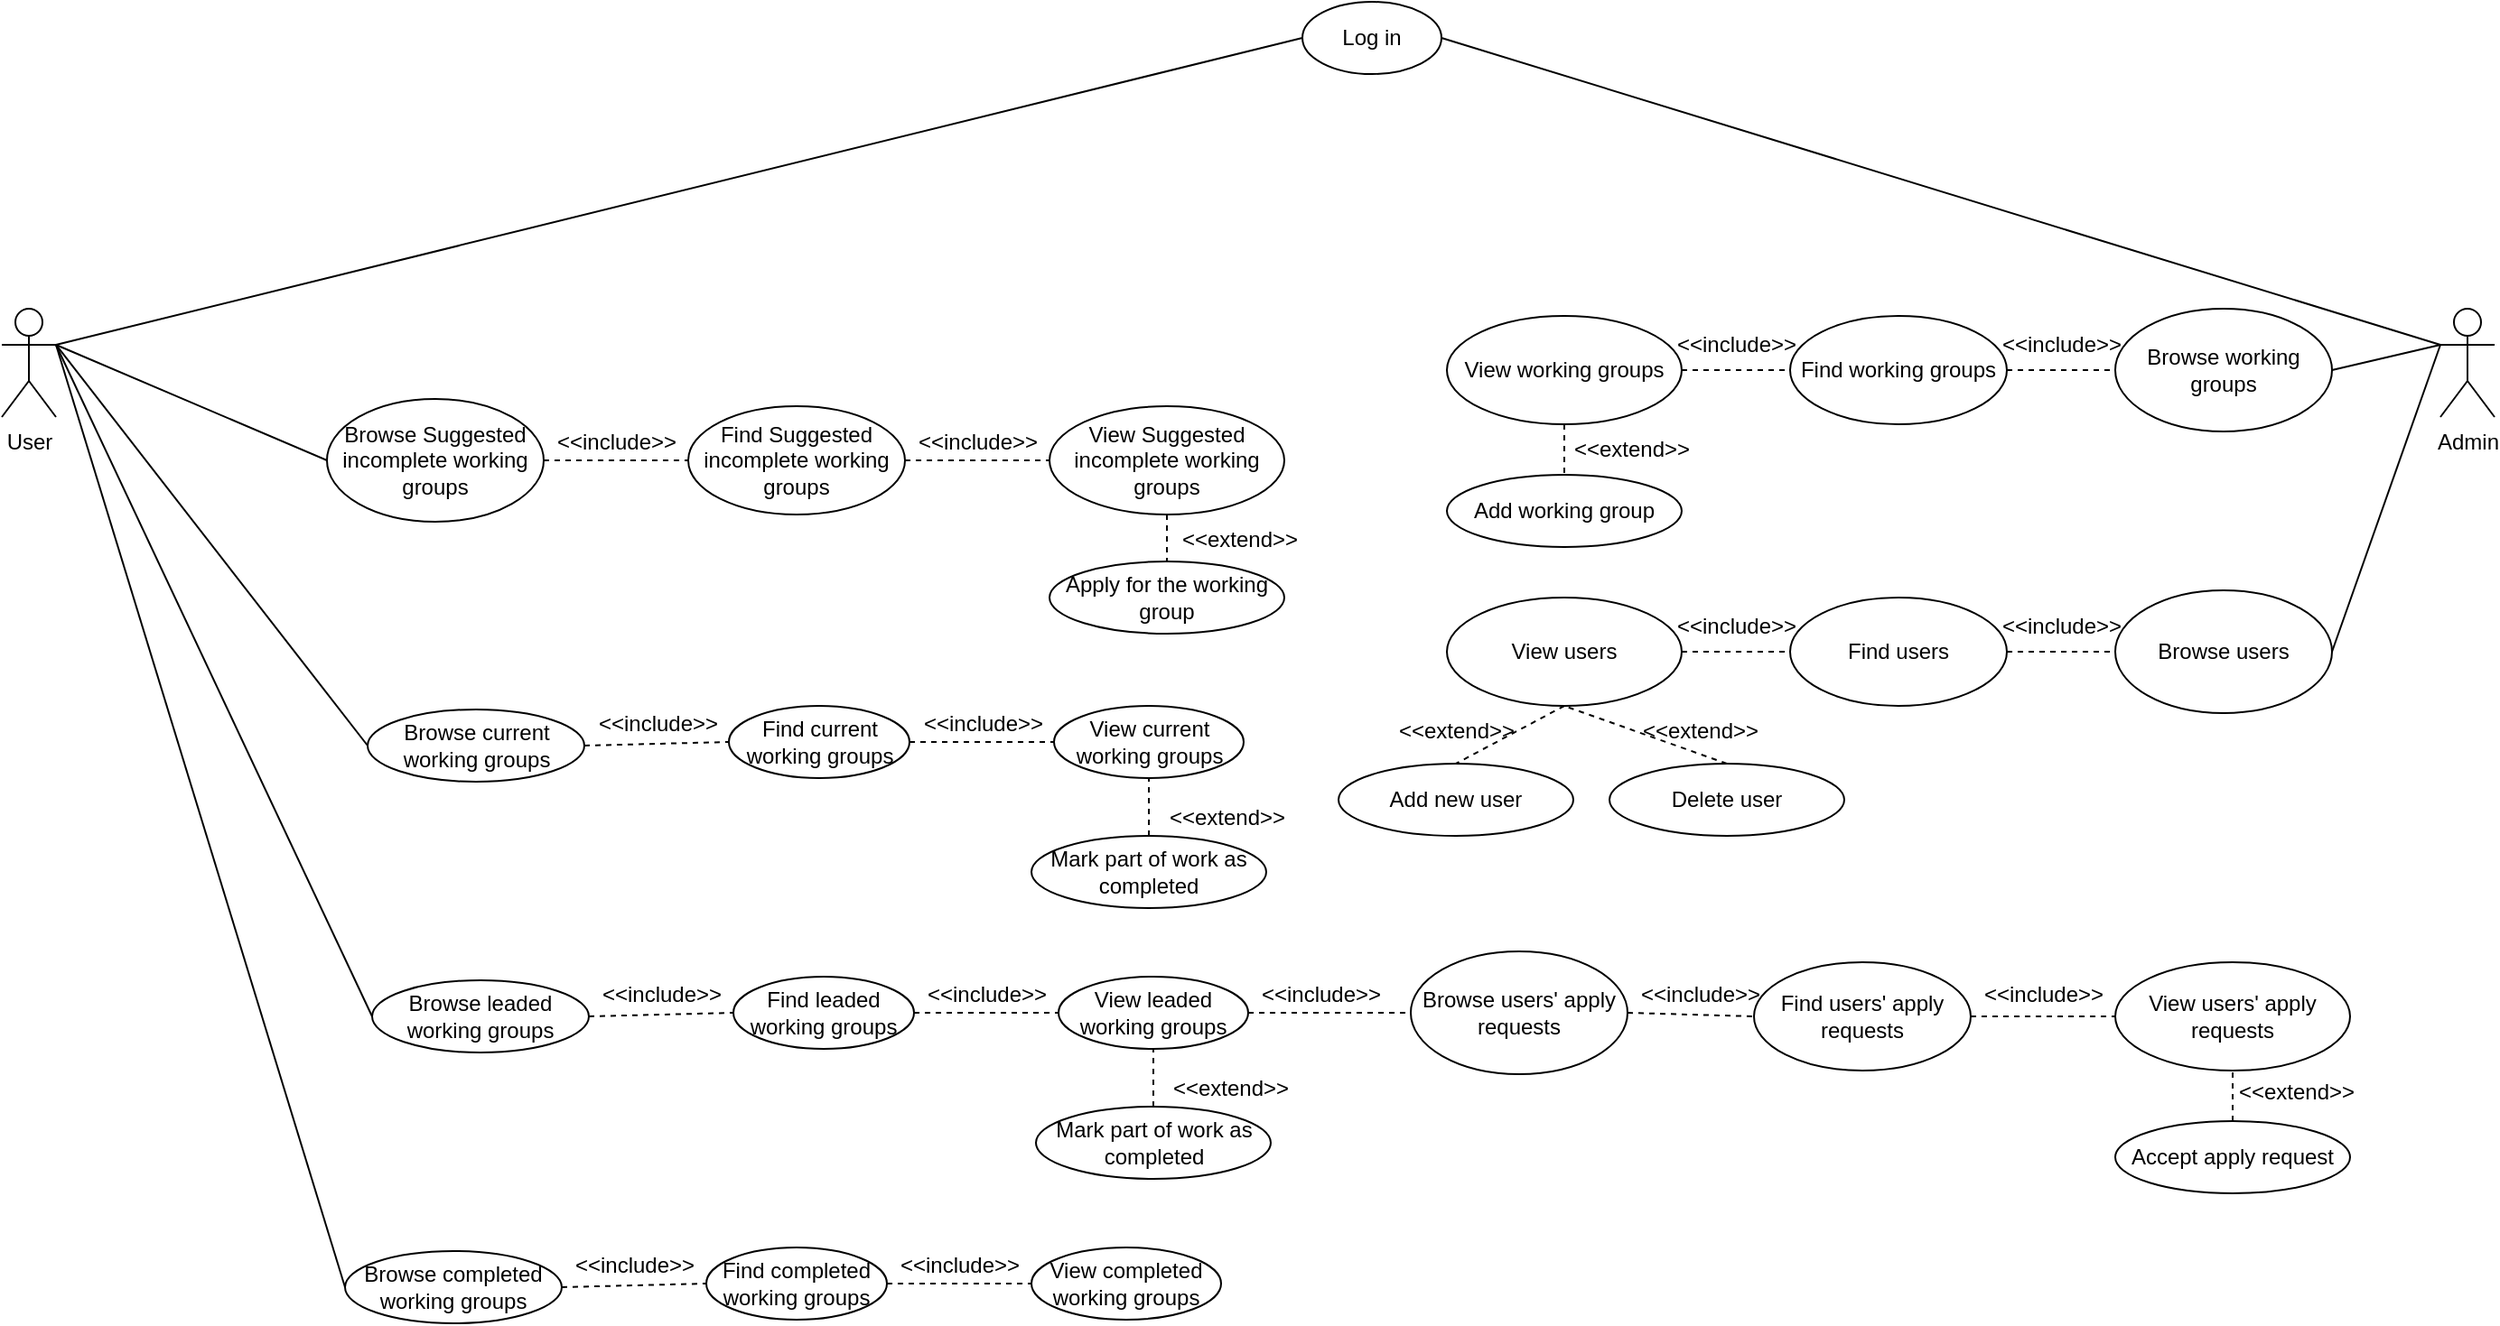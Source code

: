 <mxfile version="12.6.5" type="device"><diagram id="fXrSdNSQAyuaDCNaRV9J" name="Page-1"><mxGraphModel dx="1278" dy="995" grid="1" gridSize="10" guides="1" tooltips="1" connect="1" arrows="1" fold="1" page="1" pageScale="1" pageWidth="827" pageHeight="1169" math="0" shadow="0"><root><mxCell id="0"/><mxCell id="1" parent="0"/><mxCell id="1sFYG12kpl1qgY0qhoCv-8" style="rounded=0;orthogonalLoop=1;jettySize=auto;html=1;exitX=1;exitY=0.333;exitDx=0;exitDy=0;exitPerimeter=0;entryX=0;entryY=0.5;entryDx=0;entryDy=0;endArrow=none;endFill=0;elbow=vertical;" parent="1" source="1sFYG12kpl1qgY0qhoCv-1" target="1sFYG12kpl1qgY0qhoCv-5" edge="1"><mxGeometry relative="1" as="geometry"/></mxCell><mxCell id="1sFYG12kpl1qgY0qhoCv-26" style="edgeStyle=none;rounded=0;orthogonalLoop=1;jettySize=auto;html=1;exitX=1;exitY=0.333;exitDx=0;exitDy=0;exitPerimeter=0;entryX=0;entryY=0.5;entryDx=0;entryDy=0;endArrow=none;endFill=0;" parent="1" source="1sFYG12kpl1qgY0qhoCv-1" target="1sFYG12kpl1qgY0qhoCv-20" edge="1"><mxGeometry relative="1" as="geometry"/></mxCell><mxCell id="PdUaPYOJcTdelpWEA7G5-11" style="rounded=0;orthogonalLoop=1;jettySize=auto;html=1;exitX=1;exitY=0.333;exitDx=0;exitDy=0;exitPerimeter=0;entryX=0;entryY=0.5;entryDx=0;entryDy=0;endArrow=none;endFill=0;" parent="1" source="1sFYG12kpl1qgY0qhoCv-1" target="PdUaPYOJcTdelpWEA7G5-2" edge="1"><mxGeometry relative="1" as="geometry"/></mxCell><mxCell id="1sFYG12kpl1qgY0qhoCv-1" value="User" style="shape=umlActor;verticalLabelPosition=bottom;labelBackgroundColor=#ffffff;verticalAlign=top;html=1;outlineConnect=0;" parent="1" vertex="1"><mxGeometry x="30" y="380" width="30" height="60" as="geometry"/></mxCell><mxCell id="1sFYG12kpl1qgY0qhoCv-47" style="rounded=0;orthogonalLoop=1;jettySize=auto;html=1;exitX=1;exitY=0.5;exitDx=0;exitDy=0;entryX=0;entryY=0.333;entryDx=0;entryDy=0;entryPerimeter=0;endArrow=none;endFill=0;" parent="1" source="1sFYG12kpl1qgY0qhoCv-5" target="1sFYG12kpl1qgY0qhoCv-43" edge="1"><mxGeometry relative="1" as="geometry"/></mxCell><mxCell id="1sFYG12kpl1qgY0qhoCv-5" value="Log in" style="ellipse;whiteSpace=wrap;html=1;" parent="1" vertex="1"><mxGeometry x="750" y="210" width="77" height="40" as="geometry"/></mxCell><mxCell id="1sFYG12kpl1qgY0qhoCv-13" style="edgeStyle=none;rounded=0;orthogonalLoop=1;jettySize=auto;html=1;exitX=1;exitY=0.5;exitDx=0;exitDy=0;entryX=0;entryY=0.5;entryDx=0;entryDy=0;endArrow=none;endFill=0;dashed=1;" parent="1" source="1sFYG12kpl1qgY0qhoCv-10" target="1sFYG12kpl1qgY0qhoCv-11" edge="1"><mxGeometry relative="1" as="geometry"/></mxCell><mxCell id="1sFYG12kpl1qgY0qhoCv-15" style="edgeStyle=none;rounded=0;orthogonalLoop=1;jettySize=auto;html=1;exitX=0;exitY=0.5;exitDx=0;exitDy=0;endArrow=none;endFill=0;entryX=1;entryY=0.333;entryDx=0;entryDy=0;entryPerimeter=0;" parent="1" source="1sFYG12kpl1qgY0qhoCv-10" target="1sFYG12kpl1qgY0qhoCv-1" edge="1"><mxGeometry relative="1" as="geometry"><mxPoint x="120" y="420" as="targetPoint"/></mxGeometry></mxCell><mxCell id="1sFYG12kpl1qgY0qhoCv-10" value="Browse current working groups" style="ellipse;whiteSpace=wrap;html=1;" parent="1" vertex="1"><mxGeometry x="232.5" y="602" width="120" height="40" as="geometry"/></mxCell><mxCell id="1sFYG12kpl1qgY0qhoCv-14" style="edgeStyle=none;rounded=0;orthogonalLoop=1;jettySize=auto;html=1;exitX=1;exitY=0.5;exitDx=0;exitDy=0;entryX=0;entryY=0.5;entryDx=0;entryDy=0;dashed=1;endArrow=none;endFill=0;" parent="1" source="1sFYG12kpl1qgY0qhoCv-11" target="1sFYG12kpl1qgY0qhoCv-12" edge="1"><mxGeometry relative="1" as="geometry"/></mxCell><mxCell id="1sFYG12kpl1qgY0qhoCv-11" value="Find current working groups" style="ellipse;whiteSpace=wrap;html=1;" parent="1" vertex="1"><mxGeometry x="432.5" y="600" width="100" height="40" as="geometry"/></mxCell><mxCell id="1sFYG12kpl1qgY0qhoCv-12" value="View current working groups" style="ellipse;whiteSpace=wrap;html=1;" parent="1" vertex="1"><mxGeometry x="612.5" y="600" width="105" height="40" as="geometry"/></mxCell><mxCell id="1sFYG12kpl1qgY0qhoCv-16" value="&amp;lt;&amp;lt;include&amp;gt;&amp;gt;" style="text;html=1;align=center;verticalAlign=middle;resizable=0;points=[];autosize=1;" parent="1" vertex="1"><mxGeometry x="352.5" y="600" width="80" height="20" as="geometry"/></mxCell><mxCell id="1sFYG12kpl1qgY0qhoCv-17" value="&amp;lt;&amp;lt;include&amp;gt;&amp;gt;" style="text;html=1;align=center;verticalAlign=middle;resizable=0;points=[];autosize=1;" parent="1" vertex="1"><mxGeometry x="532.5" y="600" width="80" height="20" as="geometry"/></mxCell><mxCell id="1sFYG12kpl1qgY0qhoCv-19" style="edgeStyle=none;rounded=0;orthogonalLoop=1;jettySize=auto;html=1;exitX=1;exitY=0.5;exitDx=0;exitDy=0;entryX=0;entryY=0.5;entryDx=0;entryDy=0;endArrow=none;endFill=0;dashed=1;" parent="1" source="1sFYG12kpl1qgY0qhoCv-20" target="1sFYG12kpl1qgY0qhoCv-22" edge="1"><mxGeometry relative="1" as="geometry"/></mxCell><mxCell id="1sFYG12kpl1qgY0qhoCv-20" value="Browse Suggested incomplete working groups" style="ellipse;whiteSpace=wrap;html=1;" parent="1" vertex="1"><mxGeometry x="210" y="430" width="120" height="68" as="geometry"/></mxCell><mxCell id="1sFYG12kpl1qgY0qhoCv-21" style="edgeStyle=none;rounded=0;orthogonalLoop=1;jettySize=auto;html=1;exitX=1;exitY=0.5;exitDx=0;exitDy=0;entryX=0;entryY=0.5;entryDx=0;entryDy=0;dashed=1;endArrow=none;endFill=0;" parent="1" source="1sFYG12kpl1qgY0qhoCv-22" target="1sFYG12kpl1qgY0qhoCv-23" edge="1"><mxGeometry relative="1" as="geometry"/></mxCell><mxCell id="1sFYG12kpl1qgY0qhoCv-22" value="Find Suggested incomplete working groups" style="ellipse;whiteSpace=wrap;html=1;" parent="1" vertex="1"><mxGeometry x="410" y="434" width="120" height="60" as="geometry"/></mxCell><mxCell id="1sFYG12kpl1qgY0qhoCv-40" style="edgeStyle=none;rounded=0;orthogonalLoop=1;jettySize=auto;html=1;exitX=0.5;exitY=1;exitDx=0;exitDy=0;dashed=1;endArrow=none;endFill=0;" parent="1" source="1sFYG12kpl1qgY0qhoCv-23" target="1sFYG12kpl1qgY0qhoCv-38" edge="1"><mxGeometry relative="1" as="geometry"/></mxCell><mxCell id="1sFYG12kpl1qgY0qhoCv-23" value="View Suggested incomplete working groups" style="ellipse;whiteSpace=wrap;html=1;" parent="1" vertex="1"><mxGeometry x="610" y="434" width="130" height="60" as="geometry"/></mxCell><mxCell id="1sFYG12kpl1qgY0qhoCv-24" value="&amp;lt;&amp;lt;include&amp;gt;&amp;gt;" style="text;html=1;align=center;verticalAlign=middle;resizable=0;points=[];autosize=1;" parent="1" vertex="1"><mxGeometry x="330" y="444" width="80" height="20" as="geometry"/></mxCell><mxCell id="1sFYG12kpl1qgY0qhoCv-25" value="&amp;lt;&amp;lt;include&amp;gt;&amp;gt;" style="text;html=1;align=center;verticalAlign=middle;resizable=0;points=[];autosize=1;" parent="1" vertex="1"><mxGeometry x="530" y="444" width="80" height="20" as="geometry"/></mxCell><mxCell id="1sFYG12kpl1qgY0qhoCv-29" style="edgeStyle=none;rounded=0;orthogonalLoop=1;jettySize=auto;html=1;exitX=0.5;exitY=0;exitDx=0;exitDy=0;endArrow=none;endFill=0;dashed=1;" parent="1" source="1sFYG12kpl1qgY0qhoCv-28" target="1sFYG12kpl1qgY0qhoCv-12" edge="1"><mxGeometry relative="1" as="geometry"/></mxCell><mxCell id="1sFYG12kpl1qgY0qhoCv-28" value="Mark part of work as completed" style="ellipse;whiteSpace=wrap;html=1;" parent="1" vertex="1"><mxGeometry x="600" y="672" width="130" height="40" as="geometry"/></mxCell><mxCell id="1sFYG12kpl1qgY0qhoCv-30" value="&amp;lt;&amp;lt;extend&amp;gt;&amp;gt;" style="text;html=1;align=center;verticalAlign=middle;resizable=0;points=[];autosize=1;" parent="1" vertex="1"><mxGeometry x="667.5" y="652" width="80" height="20" as="geometry"/></mxCell><mxCell id="1sFYG12kpl1qgY0qhoCv-38" value="Apply for the working group" style="ellipse;whiteSpace=wrap;html=1;" parent="1" vertex="1"><mxGeometry x="610" y="520" width="130" height="40" as="geometry"/></mxCell><mxCell id="1sFYG12kpl1qgY0qhoCv-39" value="&amp;lt;&amp;lt;extend&amp;gt;&amp;gt;" style="text;html=1;align=center;verticalAlign=middle;resizable=0;points=[];autosize=1;" parent="1" vertex="1"><mxGeometry x="675" y="498" width="80" height="20" as="geometry"/></mxCell><mxCell id="1sFYG12kpl1qgY0qhoCv-62" style="edgeStyle=none;rounded=0;orthogonalLoop=1;jettySize=auto;html=1;exitX=0;exitY=0.333;exitDx=0;exitDy=0;exitPerimeter=0;entryX=1;entryY=0.5;entryDx=0;entryDy=0;endArrow=none;endFill=0;" parent="1" source="1sFYG12kpl1qgY0qhoCv-43" target="1sFYG12kpl1qgY0qhoCv-50" edge="1"><mxGeometry relative="1" as="geometry"/></mxCell><mxCell id="1sFYG12kpl1qgY0qhoCv-43" value="Admin" style="shape=umlActor;verticalLabelPosition=bottom;labelBackgroundColor=#ffffff;verticalAlign=top;html=1;" parent="1" vertex="1"><mxGeometry x="1380" y="380" width="30" height="60" as="geometry"/></mxCell><mxCell id="1sFYG12kpl1qgY0qhoCv-50" value="Browse working groups" style="ellipse;whiteSpace=wrap;html=1;" parent="1" vertex="1"><mxGeometry x="1200" y="380" width="120" height="68" as="geometry"/></mxCell><mxCell id="1sFYG12kpl1qgY0qhoCv-60" style="edgeStyle=none;rounded=0;orthogonalLoop=1;jettySize=auto;html=1;exitX=1;exitY=0.5;exitDx=0;exitDy=0;entryX=0;entryY=0.5;entryDx=0;entryDy=0;dashed=1;endArrow=none;endFill=0;" parent="1" source="1sFYG12kpl1qgY0qhoCv-52" target="1sFYG12kpl1qgY0qhoCv-50" edge="1"><mxGeometry relative="1" as="geometry"/></mxCell><mxCell id="1sFYG12kpl1qgY0qhoCv-52" value="Find working groups" style="ellipse;whiteSpace=wrap;html=1;" parent="1" vertex="1"><mxGeometry x="1020" y="384" width="120" height="60" as="geometry"/></mxCell><mxCell id="1sFYG12kpl1qgY0qhoCv-59" style="edgeStyle=none;rounded=0;orthogonalLoop=1;jettySize=auto;html=1;exitX=1;exitY=0.5;exitDx=0;exitDy=0;entryX=0;entryY=0.5;entryDx=0;entryDy=0;endArrow=none;endFill=0;dashed=1;" parent="1" source="1sFYG12kpl1qgY0qhoCv-54" target="1sFYG12kpl1qgY0qhoCv-52" edge="1"><mxGeometry relative="1" as="geometry"/></mxCell><mxCell id="1sFYG12kpl1qgY0qhoCv-61" style="edgeStyle=none;rounded=0;orthogonalLoop=1;jettySize=auto;html=1;exitX=0.5;exitY=1;exitDx=0;exitDy=0;entryX=0.5;entryY=0;entryDx=0;entryDy=0;dashed=1;endArrow=none;endFill=0;" parent="1" source="1sFYG12kpl1qgY0qhoCv-54" target="1sFYG12kpl1qgY0qhoCv-57" edge="1"><mxGeometry relative="1" as="geometry"/></mxCell><mxCell id="1sFYG12kpl1qgY0qhoCv-54" value="View working groups" style="ellipse;whiteSpace=wrap;html=1;" parent="1" vertex="1"><mxGeometry x="830" y="384" width="130" height="60" as="geometry"/></mxCell><mxCell id="1sFYG12kpl1qgY0qhoCv-55" value="&amp;lt;&amp;lt;include&amp;gt;&amp;gt;" style="text;html=1;align=center;verticalAlign=middle;resizable=0;points=[];autosize=1;" parent="1" vertex="1"><mxGeometry x="950" y="390" width="80" height="20" as="geometry"/></mxCell><mxCell id="1sFYG12kpl1qgY0qhoCv-56" value="&amp;lt;&amp;lt;include&amp;gt;&amp;gt;" style="text;html=1;align=center;verticalAlign=middle;resizable=0;points=[];autosize=1;" parent="1" vertex="1"><mxGeometry x="1130" y="390" width="80" height="20" as="geometry"/></mxCell><mxCell id="1sFYG12kpl1qgY0qhoCv-57" value="Add working group" style="ellipse;whiteSpace=wrap;html=1;" parent="1" vertex="1"><mxGeometry x="830" y="472" width="130" height="40" as="geometry"/></mxCell><mxCell id="1sFYG12kpl1qgY0qhoCv-72" style="edgeStyle=none;rounded=0;orthogonalLoop=1;jettySize=auto;html=1;exitX=1;exitY=0.5;exitDx=0;exitDy=0;endArrow=none;endFill=0;" parent="1" source="1sFYG12kpl1qgY0qhoCv-63" edge="1"><mxGeometry relative="1" as="geometry"><mxPoint x="1380" y="400" as="targetPoint"/></mxGeometry></mxCell><mxCell id="1sFYG12kpl1qgY0qhoCv-63" value="Browse users" style="ellipse;whiteSpace=wrap;html=1;" parent="1" vertex="1"><mxGeometry x="1200" y="536" width="120" height="68" as="geometry"/></mxCell><mxCell id="1sFYG12kpl1qgY0qhoCv-64" style="edgeStyle=none;rounded=0;orthogonalLoop=1;jettySize=auto;html=1;exitX=1;exitY=0.5;exitDx=0;exitDy=0;entryX=0;entryY=0.5;entryDx=0;entryDy=0;dashed=1;endArrow=none;endFill=0;" parent="1" source="1sFYG12kpl1qgY0qhoCv-65" target="1sFYG12kpl1qgY0qhoCv-63" edge="1"><mxGeometry relative="1" as="geometry"/></mxCell><mxCell id="1sFYG12kpl1qgY0qhoCv-65" value="Find users" style="ellipse;whiteSpace=wrap;html=1;" parent="1" vertex="1"><mxGeometry x="1020" y="540" width="120" height="60" as="geometry"/></mxCell><mxCell id="1sFYG12kpl1qgY0qhoCv-66" style="edgeStyle=none;rounded=0;orthogonalLoop=1;jettySize=auto;html=1;exitX=1;exitY=0.5;exitDx=0;exitDy=0;entryX=0;entryY=0.5;entryDx=0;entryDy=0;endArrow=none;endFill=0;dashed=1;" parent="1" source="1sFYG12kpl1qgY0qhoCv-68" target="1sFYG12kpl1qgY0qhoCv-65" edge="1"><mxGeometry relative="1" as="geometry"/></mxCell><mxCell id="1sFYG12kpl1qgY0qhoCv-67" style="edgeStyle=none;rounded=0;orthogonalLoop=1;jettySize=auto;html=1;exitX=0.5;exitY=1;exitDx=0;exitDy=0;entryX=0.5;entryY=0;entryDx=0;entryDy=0;dashed=1;endArrow=none;endFill=0;" parent="1" source="1sFYG12kpl1qgY0qhoCv-68" target="1sFYG12kpl1qgY0qhoCv-71" edge="1"><mxGeometry relative="1" as="geometry"><mxPoint x="885" y="604" as="sourcePoint"/></mxGeometry></mxCell><mxCell id="1sFYG12kpl1qgY0qhoCv-68" value="View users" style="ellipse;whiteSpace=wrap;html=1;" parent="1" vertex="1"><mxGeometry x="830" y="540" width="130" height="60" as="geometry"/></mxCell><mxCell id="1sFYG12kpl1qgY0qhoCv-69" value="&amp;lt;&amp;lt;include&amp;gt;&amp;gt;" style="text;html=1;align=center;verticalAlign=middle;resizable=0;points=[];autosize=1;" parent="1" vertex="1"><mxGeometry x="950" y="546" width="80" height="20" as="geometry"/></mxCell><mxCell id="1sFYG12kpl1qgY0qhoCv-70" value="&amp;lt;&amp;lt;include&amp;gt;&amp;gt;" style="text;html=1;align=center;verticalAlign=middle;resizable=0;points=[];autosize=1;" parent="1" vertex="1"><mxGeometry x="1130" y="546" width="80" height="20" as="geometry"/></mxCell><mxCell id="1sFYG12kpl1qgY0qhoCv-71" value="Add new user" style="ellipse;whiteSpace=wrap;html=1;" parent="1" vertex="1"><mxGeometry x="770" y="632" width="130" height="40" as="geometry"/></mxCell><mxCell id="1sFYG12kpl1qgY0qhoCv-73" value="&amp;lt;&amp;lt;extend&amp;gt;&amp;gt;" style="text;html=1;align=center;verticalAlign=middle;resizable=0;points=[];autosize=1;" parent="1" vertex="1"><mxGeometry x="891.5" y="448" width="80" height="20" as="geometry"/></mxCell><mxCell id="1sFYG12kpl1qgY0qhoCv-74" value="&amp;lt;&amp;lt;extend&amp;gt;&amp;gt;" style="text;html=1;align=center;verticalAlign=middle;resizable=0;points=[];autosize=1;" parent="1" vertex="1"><mxGeometry x="795" y="604" width="80" height="20" as="geometry"/></mxCell><mxCell id="1sFYG12kpl1qgY0qhoCv-78" style="edgeStyle=none;rounded=0;orthogonalLoop=1;jettySize=auto;html=1;exitX=0.5;exitY=0;exitDx=0;exitDy=0;entryX=0.5;entryY=1;entryDx=0;entryDy=0;endArrow=none;endFill=0;dashed=1;" parent="1" source="1sFYG12kpl1qgY0qhoCv-75" target="1sFYG12kpl1qgY0qhoCv-68" edge="1"><mxGeometry relative="1" as="geometry"><mxPoint x="885" y="604" as="targetPoint"/></mxGeometry></mxCell><mxCell id="1sFYG12kpl1qgY0qhoCv-75" value="Delete user" style="ellipse;whiteSpace=wrap;html=1;" parent="1" vertex="1"><mxGeometry x="920" y="632" width="130" height="40" as="geometry"/></mxCell><mxCell id="1sFYG12kpl1qgY0qhoCv-79" value="&amp;lt;&amp;lt;extend&amp;gt;&amp;gt;" style="text;html=1;align=center;verticalAlign=middle;resizable=0;points=[];autosize=1;" parent="1" vertex="1"><mxGeometry x="930" y="604" width="80" height="20" as="geometry"/></mxCell><mxCell id="PdUaPYOJcTdelpWEA7G5-24" style="edgeStyle=none;rounded=0;orthogonalLoop=1;jettySize=auto;html=1;exitX=1;exitY=0.5;exitDx=0;exitDy=0;entryX=0;entryY=0.5;entryDx=0;entryDy=0;dashed=1;endArrow=none;endFill=0;" parent="1" source="1sFYG12kpl1qgY0qhoCv-80" target="1sFYG12kpl1qgY0qhoCv-82" edge="1"><mxGeometry relative="1" as="geometry"/></mxCell><mxCell id="1sFYG12kpl1qgY0qhoCv-80" value="Browse users' apply requests" style="ellipse;whiteSpace=wrap;html=1;" parent="1" vertex="1"><mxGeometry x="810" y="736" width="120" height="68" as="geometry"/></mxCell><mxCell id="PdUaPYOJcTdelpWEA7G5-25" style="edgeStyle=none;rounded=0;orthogonalLoop=1;jettySize=auto;html=1;exitX=1;exitY=0.5;exitDx=0;exitDy=0;entryX=0;entryY=0.5;entryDx=0;entryDy=0;dashed=1;endArrow=none;endFill=0;" parent="1" source="1sFYG12kpl1qgY0qhoCv-82" target="1sFYG12kpl1qgY0qhoCv-85" edge="1"><mxGeometry relative="1" as="geometry"/></mxCell><mxCell id="1sFYG12kpl1qgY0qhoCv-82" value="Find users' apply requests" style="ellipse;whiteSpace=wrap;html=1;" parent="1" vertex="1"><mxGeometry x="1000" y="742" width="120" height="60" as="geometry"/></mxCell><mxCell id="1sFYG12kpl1qgY0qhoCv-85" value="View users' apply requests" style="ellipse;whiteSpace=wrap;html=1;" parent="1" vertex="1"><mxGeometry x="1200" y="742" width="130" height="60" as="geometry"/></mxCell><mxCell id="1sFYG12kpl1qgY0qhoCv-86" value="&amp;lt;&amp;lt;include&amp;gt;&amp;gt;" style="text;html=1;align=center;verticalAlign=middle;resizable=0;points=[];autosize=1;" parent="1" vertex="1"><mxGeometry x="720" y="750" width="80" height="20" as="geometry"/></mxCell><mxCell id="1sFYG12kpl1qgY0qhoCv-87" value="&amp;lt;&amp;lt;include&amp;gt;&amp;gt;" style="text;html=1;align=center;verticalAlign=middle;resizable=0;points=[];autosize=1;" parent="1" vertex="1"><mxGeometry x="930" y="750" width="80" height="20" as="geometry"/></mxCell><mxCell id="1sFYG12kpl1qgY0qhoCv-90" style="edgeStyle=none;rounded=0;orthogonalLoop=1;jettySize=auto;html=1;exitX=0.5;exitY=0;exitDx=0;exitDy=0;entryX=0.5;entryY=1;entryDx=0;entryDy=0;endArrow=none;endFill=0;dashed=1;" parent="1" source="1sFYG12kpl1qgY0qhoCv-91" target="1sFYG12kpl1qgY0qhoCv-85" edge="1"><mxGeometry relative="1" as="geometry"><mxPoint x="885" y="768" as="targetPoint"/></mxGeometry></mxCell><mxCell id="1sFYG12kpl1qgY0qhoCv-91" value="Accept apply request" style="ellipse;whiteSpace=wrap;html=1;" parent="1" vertex="1"><mxGeometry x="1200" y="830" width="130" height="40" as="geometry"/></mxCell><mxCell id="PdUaPYOJcTdelpWEA7G5-1" style="edgeStyle=none;rounded=0;orthogonalLoop=1;jettySize=auto;html=1;exitX=1;exitY=0.5;exitDx=0;exitDy=0;entryX=0;entryY=0.5;entryDx=0;entryDy=0;endArrow=none;endFill=0;dashed=1;" parent="1" source="PdUaPYOJcTdelpWEA7G5-2" target="PdUaPYOJcTdelpWEA7G5-4" edge="1"><mxGeometry relative="1" as="geometry"/></mxCell><mxCell id="PdUaPYOJcTdelpWEA7G5-2" value="Browse completed working groups" style="ellipse;whiteSpace=wrap;html=1;" parent="1" vertex="1"><mxGeometry x="220" y="902" width="120" height="40" as="geometry"/></mxCell><mxCell id="PdUaPYOJcTdelpWEA7G5-3" style="edgeStyle=none;rounded=0;orthogonalLoop=1;jettySize=auto;html=1;exitX=1;exitY=0.5;exitDx=0;exitDy=0;entryX=0;entryY=0.5;entryDx=0;entryDy=0;dashed=1;endArrow=none;endFill=0;" parent="1" source="PdUaPYOJcTdelpWEA7G5-4" target="PdUaPYOJcTdelpWEA7G5-5" edge="1"><mxGeometry relative="1" as="geometry"/></mxCell><mxCell id="PdUaPYOJcTdelpWEA7G5-4" value="Find completed working groups" style="ellipse;whiteSpace=wrap;html=1;" parent="1" vertex="1"><mxGeometry x="420" y="900" width="100" height="40" as="geometry"/></mxCell><mxCell id="PdUaPYOJcTdelpWEA7G5-5" value="View completed working groups" style="ellipse;whiteSpace=wrap;html=1;" parent="1" vertex="1"><mxGeometry x="600" y="900" width="105" height="40" as="geometry"/></mxCell><mxCell id="PdUaPYOJcTdelpWEA7G5-6" value="&amp;lt;&amp;lt;include&amp;gt;&amp;gt;" style="text;html=1;align=center;verticalAlign=middle;resizable=0;points=[];autosize=1;" parent="1" vertex="1"><mxGeometry x="340" y="900" width="80" height="20" as="geometry"/></mxCell><mxCell id="PdUaPYOJcTdelpWEA7G5-7" value="&amp;lt;&amp;lt;include&amp;gt;&amp;gt;" style="text;html=1;align=center;verticalAlign=middle;resizable=0;points=[];autosize=1;" parent="1" vertex="1"><mxGeometry x="520" y="900" width="80" height="20" as="geometry"/></mxCell><mxCell id="PdUaPYOJcTdelpWEA7G5-12" style="edgeStyle=none;rounded=0;orthogonalLoop=1;jettySize=auto;html=1;exitX=1;exitY=0.5;exitDx=0;exitDy=0;entryX=0;entryY=0.5;entryDx=0;entryDy=0;endArrow=none;endFill=0;dashed=1;" parent="1" source="PdUaPYOJcTdelpWEA7G5-13" target="PdUaPYOJcTdelpWEA7G5-15" edge="1"><mxGeometry relative="1" as="geometry"/></mxCell><mxCell id="PdUaPYOJcTdelpWEA7G5-22" style="edgeStyle=none;rounded=0;orthogonalLoop=1;jettySize=auto;html=1;exitX=0;exitY=0.5;exitDx=0;exitDy=0;entryX=1;entryY=0.333;entryDx=0;entryDy=0;entryPerimeter=0;endArrow=none;endFill=0;" parent="1" source="PdUaPYOJcTdelpWEA7G5-13" target="1sFYG12kpl1qgY0qhoCv-1" edge="1"><mxGeometry relative="1" as="geometry"/></mxCell><mxCell id="PdUaPYOJcTdelpWEA7G5-13" value="Browse leaded working groups" style="ellipse;whiteSpace=wrap;html=1;" parent="1" vertex="1"><mxGeometry x="235" y="752" width="120" height="40" as="geometry"/></mxCell><mxCell id="PdUaPYOJcTdelpWEA7G5-14" style="edgeStyle=none;rounded=0;orthogonalLoop=1;jettySize=auto;html=1;exitX=1;exitY=0.5;exitDx=0;exitDy=0;entryX=0;entryY=0.5;entryDx=0;entryDy=0;dashed=1;endArrow=none;endFill=0;" parent="1" source="PdUaPYOJcTdelpWEA7G5-15" target="PdUaPYOJcTdelpWEA7G5-16" edge="1"><mxGeometry relative="1" as="geometry"/></mxCell><mxCell id="PdUaPYOJcTdelpWEA7G5-15" value="Find leaded working groups" style="ellipse;whiteSpace=wrap;html=1;" parent="1" vertex="1"><mxGeometry x="435" y="750" width="100" height="40" as="geometry"/></mxCell><mxCell id="PdUaPYOJcTdelpWEA7G5-23" style="edgeStyle=none;rounded=0;orthogonalLoop=1;jettySize=auto;html=1;exitX=1;exitY=0.5;exitDx=0;exitDy=0;entryX=0;entryY=0.5;entryDx=0;entryDy=0;endArrow=none;endFill=0;dashed=1;" parent="1" source="PdUaPYOJcTdelpWEA7G5-16" target="1sFYG12kpl1qgY0qhoCv-80" edge="1"><mxGeometry relative="1" as="geometry"/></mxCell><mxCell id="PdUaPYOJcTdelpWEA7G5-16" value="View leaded working groups" style="ellipse;whiteSpace=wrap;html=1;" parent="1" vertex="1"><mxGeometry x="615" y="750" width="105" height="40" as="geometry"/></mxCell><mxCell id="PdUaPYOJcTdelpWEA7G5-17" value="&amp;lt;&amp;lt;include&amp;gt;&amp;gt;" style="text;html=1;align=center;verticalAlign=middle;resizable=0;points=[];autosize=1;" parent="1" vertex="1"><mxGeometry x="355" y="750" width="80" height="20" as="geometry"/></mxCell><mxCell id="PdUaPYOJcTdelpWEA7G5-18" value="&amp;lt;&amp;lt;include&amp;gt;&amp;gt;" style="text;html=1;align=center;verticalAlign=middle;resizable=0;points=[];autosize=1;" parent="1" vertex="1"><mxGeometry x="535" y="750" width="80" height="20" as="geometry"/></mxCell><mxCell id="PdUaPYOJcTdelpWEA7G5-19" style="edgeStyle=none;rounded=0;orthogonalLoop=1;jettySize=auto;html=1;exitX=0.5;exitY=0;exitDx=0;exitDy=0;endArrow=none;endFill=0;dashed=1;" parent="1" source="PdUaPYOJcTdelpWEA7G5-20" target="PdUaPYOJcTdelpWEA7G5-16" edge="1"><mxGeometry relative="1" as="geometry"/></mxCell><mxCell id="PdUaPYOJcTdelpWEA7G5-20" value="Mark part of work as completed" style="ellipse;whiteSpace=wrap;html=1;" parent="1" vertex="1"><mxGeometry x="602.5" y="822" width="130" height="40" as="geometry"/></mxCell><mxCell id="PdUaPYOJcTdelpWEA7G5-21" value="&amp;lt;&amp;lt;extend&amp;gt;&amp;gt;" style="text;html=1;align=center;verticalAlign=middle;resizable=0;points=[];autosize=1;" parent="1" vertex="1"><mxGeometry x="670" y="802" width="80" height="20" as="geometry"/></mxCell><mxCell id="PdUaPYOJcTdelpWEA7G5-36" value="&amp;lt;&amp;lt;include&amp;gt;&amp;gt;" style="text;html=1;align=center;verticalAlign=middle;resizable=0;points=[];autosize=1;" parent="1" vertex="1"><mxGeometry x="1120" y="750" width="80" height="20" as="geometry"/></mxCell><mxCell id="12ZiFq3kzRJsY4JyfRsA-1" value="&amp;lt;&amp;lt;extend&amp;gt;&amp;gt;" style="text;html=1;align=center;verticalAlign=middle;resizable=0;points=[];autosize=1;" vertex="1" parent="1"><mxGeometry x="1260" y="804" width="80" height="20" as="geometry"/></mxCell></root></mxGraphModel></diagram></mxfile>